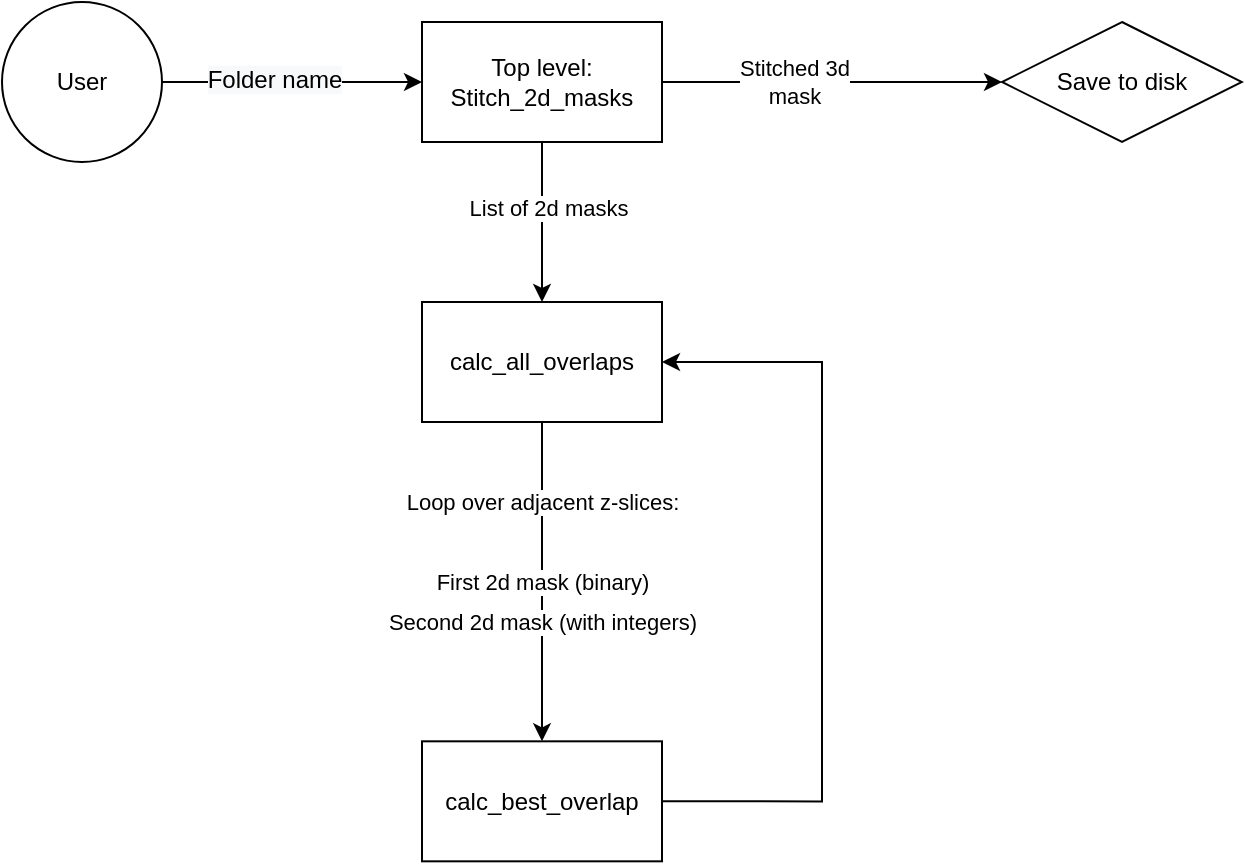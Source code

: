 <mxfile version="14.1.8" type="device" pages="2"><diagram id="dD4C0Y7C23EEimuR82d4" name="Stitching-overview"><mxGraphModel dx="1422" dy="976" grid="1" gridSize="10" guides="1" tooltips="1" connect="1" arrows="1" fold="1" page="1" pageScale="1" pageWidth="850" pageHeight="1100" math="0" shadow="0"><root><mxCell id="0"/><mxCell id="1" parent="0"/><mxCell id="XEKsAP4Zth0GZ3oLvrGB-5" value="" style="edgeStyle=orthogonalEdgeStyle;rounded=0;orthogonalLoop=1;jettySize=auto;html=1;" parent="1" source="XEKsAP4Zth0GZ3oLvrGB-1" target="XEKsAP4Zth0GZ3oLvrGB-4" edge="1"><mxGeometry relative="1" as="geometry"/></mxCell><mxCell id="XEKsAP4Zth0GZ3oLvrGB-6" value="List of 2d masks" style="edgeLabel;html=1;align=center;verticalAlign=middle;resizable=0;points=[];" parent="XEKsAP4Zth0GZ3oLvrGB-5" vertex="1" connectable="0"><mxGeometry x="-0.178" y="3" relative="1" as="geometry"><mxPoint as="offset"/></mxGeometry></mxCell><mxCell id="XEKsAP4Zth0GZ3oLvrGB-13" value="" style="edgeStyle=orthogonalEdgeStyle;rounded=0;orthogonalLoop=1;jettySize=auto;html=1;" parent="1" source="XEKsAP4Zth0GZ3oLvrGB-1" target="XEKsAP4Zth0GZ3oLvrGB-12" edge="1"><mxGeometry relative="1" as="geometry"/></mxCell><mxCell id="XEKsAP4Zth0GZ3oLvrGB-16" value="Stitched 3d&lt;br&gt;mask" style="edgeLabel;html=1;align=center;verticalAlign=middle;resizable=0;points=[];" parent="XEKsAP4Zth0GZ3oLvrGB-13" vertex="1" connectable="0"><mxGeometry x="-0.232" relative="1" as="geometry"><mxPoint as="offset"/></mxGeometry></mxCell><mxCell id="XEKsAP4Zth0GZ3oLvrGB-1" value="Top level:&lt;br&gt;Stitch_2d_masks" style="rounded=0;whiteSpace=wrap;html=1;" parent="1" vertex="1"><mxGeometry x="360" y="270" width="120" height="60" as="geometry"/></mxCell><mxCell id="XEKsAP4Zth0GZ3oLvrGB-3" style="edgeStyle=orthogonalEdgeStyle;rounded=0;orthogonalLoop=1;jettySize=auto;html=1;exitX=1;exitY=0.5;exitDx=0;exitDy=0;" parent="1" source="XEKsAP4Zth0GZ3oLvrGB-2" target="XEKsAP4Zth0GZ3oLvrGB-1" edge="1"><mxGeometry relative="1" as="geometry"/></mxCell><mxCell id="XEKsAP4Zth0GZ3oLvrGB-7" value="&lt;span style=&quot;font-size: 12px ; background-color: rgb(248 , 249 , 250)&quot;&gt;Folder name&lt;/span&gt;" style="edgeLabel;html=1;align=center;verticalAlign=middle;resizable=0;points=[];" parent="XEKsAP4Zth0GZ3oLvrGB-3" vertex="1" connectable="0"><mxGeometry x="-0.14" y="1" relative="1" as="geometry"><mxPoint as="offset"/></mxGeometry></mxCell><mxCell id="XEKsAP4Zth0GZ3oLvrGB-2" value="User" style="ellipse;whiteSpace=wrap;html=1;aspect=fixed;" parent="1" vertex="1"><mxGeometry x="150" y="260" width="80" height="80" as="geometry"/></mxCell><mxCell id="XEKsAP4Zth0GZ3oLvrGB-9" value="" style="edgeStyle=orthogonalEdgeStyle;rounded=0;orthogonalLoop=1;jettySize=auto;html=1;" parent="1" source="XEKsAP4Zth0GZ3oLvrGB-4" target="XEKsAP4Zth0GZ3oLvrGB-8" edge="1"><mxGeometry relative="1" as="geometry"/></mxCell><mxCell id="XEKsAP4Zth0GZ3oLvrGB-10" value="First 2d mask (binary)" style="edgeLabel;html=1;align=center;verticalAlign=middle;resizable=0;points=[];" parent="XEKsAP4Zth0GZ3oLvrGB-9" vertex="1" connectable="0"><mxGeometry x="-0.247" y="2" relative="1" as="geometry"><mxPoint x="-2" y="20" as="offset"/></mxGeometry></mxCell><mxCell id="XEKsAP4Zth0GZ3oLvrGB-11" value="Second 2d mask (with integers)" style="edgeLabel;html=1;align=center;verticalAlign=middle;resizable=0;points=[];" parent="XEKsAP4Zth0GZ3oLvrGB-9" vertex="1" connectable="0"><mxGeometry x="0.253" relative="1" as="geometry"><mxPoint as="offset"/></mxGeometry></mxCell><mxCell id="XEKsAP4Zth0GZ3oLvrGB-18" value="Loop over adjacent z-slices:" style="edgeLabel;html=1;align=center;verticalAlign=middle;resizable=0;points=[];" parent="XEKsAP4Zth0GZ3oLvrGB-9" vertex="1" connectable="0"><mxGeometry x="-0.666" relative="1" as="geometry"><mxPoint y="13.1" as="offset"/></mxGeometry></mxCell><mxCell id="XEKsAP4Zth0GZ3oLvrGB-4" value="calc_all_overlaps" style="whiteSpace=wrap;html=1;rounded=0;" parent="1" vertex="1"><mxGeometry x="360" y="410" width="120" height="60" as="geometry"/></mxCell><mxCell id="XEKsAP4Zth0GZ3oLvrGB-17" style="edgeStyle=orthogonalEdgeStyle;rounded=0;orthogonalLoop=1;jettySize=auto;html=1;exitX=1;exitY=0.5;exitDx=0;exitDy=0;entryX=1;entryY=0.5;entryDx=0;entryDy=0;" parent="1" source="XEKsAP4Zth0GZ3oLvrGB-8" target="XEKsAP4Zth0GZ3oLvrGB-4" edge="1"><mxGeometry relative="1" as="geometry"><Array as="points"><mxPoint x="560" y="660"/><mxPoint x="560" y="440"/></Array></mxGeometry></mxCell><mxCell id="XEKsAP4Zth0GZ3oLvrGB-8" value="calc_best_overlap" style="whiteSpace=wrap;html=1;rounded=0;" parent="1" vertex="1"><mxGeometry x="360" y="629.66" width="120" height="60" as="geometry"/></mxCell><mxCell id="XEKsAP4Zth0GZ3oLvrGB-12" value="Save to disk" style="rhombus;whiteSpace=wrap;html=1;fontFamily=Helvetica;fontSize=12;fontColor=#000000;align=center;strokeColor=#000000;fillColor=#ffffff;" parent="1" vertex="1"><mxGeometry x="650" y="270" width="120" height="60" as="geometry"/></mxCell></root></mxGraphModel></diagram><diagram id="5a1qjgtinExM50ghXcIi" name="Data-pipeline"><mxGraphModel dx="1422" dy="976" grid="1" gridSize="10" guides="1" tooltips="1" connect="1" arrows="1" fold="1" page="1" pageScale="1" pageWidth="850" pageHeight="1100" math="0" shadow="0"><root><mxCell id="ee8TxBxNDi3V2pN-Smym-0"/><mxCell id="ee8TxBxNDi3V2pN-Smym-1" parent="ee8TxBxNDi3V2pN-Smym-0"/><mxCell id="ee8TxBxNDi3V2pN-Smym-2" value="Volume (disk)" style="rhombus;whiteSpace=wrap;html=1;fontFamily=Helvetica;fontSize=12;fontColor=#000000;align=center;strokeColor=#000000;fillColor=#ffffff;" vertex="1" parent="ee8TxBxNDi3V2pN-Smym-1"><mxGeometry x="160" y="170" width="120" height="60" as="geometry"/></mxCell><mxCell id="ee8TxBxNDi3V2pN-Smym-17" style="edgeStyle=orthogonalEdgeStyle;rounded=0;orthogonalLoop=1;jettySize=auto;html=1;exitX=1;exitY=0.5;exitDx=0;exitDy=0;" edge="1" parent="ee8TxBxNDi3V2pN-Smym-1" source="ee8TxBxNDi3V2pN-Smym-3" target="ee8TxBxNDi3V2pN-Smym-5"><mxGeometry relative="1" as="geometry"/></mxCell><mxCell id="ee8TxBxNDi3V2pN-Smym-3" value="make_mask_cli(path)&lt;br&gt;[basically just read the data]" style="rounded=0;whiteSpace=wrap;html=1;" vertex="1" parent="ee8TxBxNDi3V2pN-Smym-1"><mxGeometry x="360" y="155" width="160" height="90" as="geometry"/></mxCell><mxCell id="ee8TxBxNDi3V2pN-Smym-4" value="" style="edgeStyle=orthogonalEdgeStyle;rounded=0;orthogonalLoop=1;jettySize=auto;html=1;" edge="1" parent="ee8TxBxNDi3V2pN-Smym-1" source="ee8TxBxNDi3V2pN-Smym-2" target="ee8TxBxNDi3V2pN-Smym-3"><mxGeometry relative="1" as="geometry"/></mxCell><mxCell id="ee8TxBxNDi3V2pN-Smym-8" value="" style="edgeStyle=orthogonalEdgeStyle;rounded=0;orthogonalLoop=1;jettySize=auto;html=1;" edge="1" parent="ee8TxBxNDi3V2pN-Smym-1" source="ee8TxBxNDi3V2pN-Smym-5" target="ee8TxBxNDi3V2pN-Smym-7"><mxGeometry relative="1" as="geometry"/></mxCell><mxCell id="ee8TxBxNDi3V2pN-Smym-10" value="" style="edgeStyle=orthogonalEdgeStyle;rounded=0;orthogonalLoop=1;jettySize=auto;html=1;" edge="1" parent="ee8TxBxNDi3V2pN-Smym-1" source="ee8TxBxNDi3V2pN-Smym-5" target="ee8TxBxNDi3V2pN-Smym-9"><mxGeometry relative="1" as="geometry"/></mxCell><mxCell id="ee8TxBxNDi3V2pN-Smym-5" value="make_mask(data)" style="rounded=0;whiteSpace=wrap;html=1;" vertex="1" parent="ee8TxBxNDi3V2pN-Smym-1"><mxGeometry x="560" y="115" width="380" height="170" as="geometry"/></mxCell><mxCell id="ee8TxBxNDi3V2pN-Smym-14" style="edgeStyle=orthogonalEdgeStyle;rounded=0;orthogonalLoop=1;jettySize=auto;html=1;" edge="1" parent="ee8TxBxNDi3V2pN-Smym-1" source="ee8TxBxNDi3V2pN-Smym-7" target="ee8TxBxNDi3V2pN-Smym-11"><mxGeometry relative="1" as="geometry"/></mxCell><mxCell id="ee8TxBxNDi3V2pN-Smym-7" value="3d mask" style="rhombus;whiteSpace=wrap;html=1;fontFamily=Helvetica;fontSize=12;fontColor=#000000;align=center;strokeColor=#000000;fillColor=#ffffff;" vertex="1" parent="ee8TxBxNDi3V2pN-Smym-1"><mxGeometry x="990" y="170" width="120" height="60" as="geometry"/></mxCell><mxCell id="ee8TxBxNDi3V2pN-Smym-9" value="save_everything(mask)" style="rounded=0;whiteSpace=wrap;html=1;" vertex="1" parent="ee8TxBxNDi3V2pN-Smym-1"><mxGeometry x="675" y="345" width="150" height="60" as="geometry"/></mxCell><mxCell id="ee8TxBxNDi3V2pN-Smym-16" value="" style="edgeStyle=orthogonalEdgeStyle;rounded=0;orthogonalLoop=1;jettySize=auto;html=1;" edge="1" parent="ee8TxBxNDi3V2pN-Smym-1" source="ee8TxBxNDi3V2pN-Smym-11" target="ee8TxBxNDi3V2pN-Smym-15"><mxGeometry relative="1" as="geometry"/></mxCell><mxCell id="ee8TxBxNDi3V2pN-Smym-11" value="calc_accuracy(mask, gt)" style="rounded=0;whiteSpace=wrap;html=1;" vertex="1" parent="ee8TxBxNDi3V2pN-Smym-1"><mxGeometry x="990" y="470" width="120" height="60" as="geometry"/></mxCell><mxCell id="ee8TxBxNDi3V2pN-Smym-13" style="edgeStyle=orthogonalEdgeStyle;rounded=0;orthogonalLoop=1;jettySize=auto;html=1;entryX=0;entryY=0.5;entryDx=0;entryDy=0;" edge="1" parent="ee8TxBxNDi3V2pN-Smym-1" source="ee8TxBxNDi3V2pN-Smym-12" target="ee8TxBxNDi3V2pN-Smym-11"><mxGeometry relative="1" as="geometry"/></mxCell><mxCell id="ee8TxBxNDi3V2pN-Smym-12" value="GT" style="rhombus;whiteSpace=wrap;html=1;" vertex="1" parent="ee8TxBxNDi3V2pN-Smym-1"><mxGeometry x="180" y="460" width="80" height="80" as="geometry"/></mxCell><mxCell id="ee8TxBxNDi3V2pN-Smym-15" value="Pretty pictures" style="rhombus;whiteSpace=wrap;html=1;fontFamily=Helvetica;fontSize=12;fontColor=#000000;align=center;strokeColor=#000000;fillColor=#ffffff;" vertex="1" parent="ee8TxBxNDi3V2pN-Smym-1"><mxGeometry x="1190" y="470" width="120" height="60" as="geometry"/></mxCell><mxCell id="ee8TxBxNDi3V2pN-Smym-20" value="" style="edgeStyle=orthogonalEdgeStyle;rounded=0;orthogonalLoop=1;jettySize=auto;html=1;" edge="1" parent="ee8TxBxNDi3V2pN-Smym-1" source="ee8TxBxNDi3V2pN-Smym-18" target="ee8TxBxNDi3V2pN-Smym-19"><mxGeometry relative="1" as="geometry"/></mxCell><mxCell id="ee8TxBxNDi3V2pN-Smym-18" value="Stardist/etc" style="rounded=0;whiteSpace=wrap;html=1;" vertex="1" parent="ee8TxBxNDi3V2pN-Smym-1"><mxGeometry x="600" y="225" width="70" height="40" as="geometry"/></mxCell><mxCell id="ee8TxBxNDi3V2pN-Smym-22" value="" style="edgeStyle=orthogonalEdgeStyle;rounded=0;orthogonalLoop=1;jettySize=auto;html=1;" edge="1" parent="ee8TxBxNDi3V2pN-Smym-1" source="ee8TxBxNDi3V2pN-Smym-19" target="ee8TxBxNDi3V2pN-Smym-21"><mxGeometry relative="1" as="geometry"/></mxCell><mxCell id="ee8TxBxNDi3V2pN-Smym-19" value="Stitching" style="rounded=0;whiteSpace=wrap;html=1;" vertex="1" parent="ee8TxBxNDi3V2pN-Smym-1"><mxGeometry x="720" y="225" width="70" height="40" as="geometry"/></mxCell><mxCell id="ee8TxBxNDi3V2pN-Smym-21" value="Fix lengths" style="rounded=0;whiteSpace=wrap;html=1;" vertex="1" parent="ee8TxBxNDi3V2pN-Smym-1"><mxGeometry x="830" y="225" width="70" height="40" as="geometry"/></mxCell></root></mxGraphModel></diagram></mxfile>